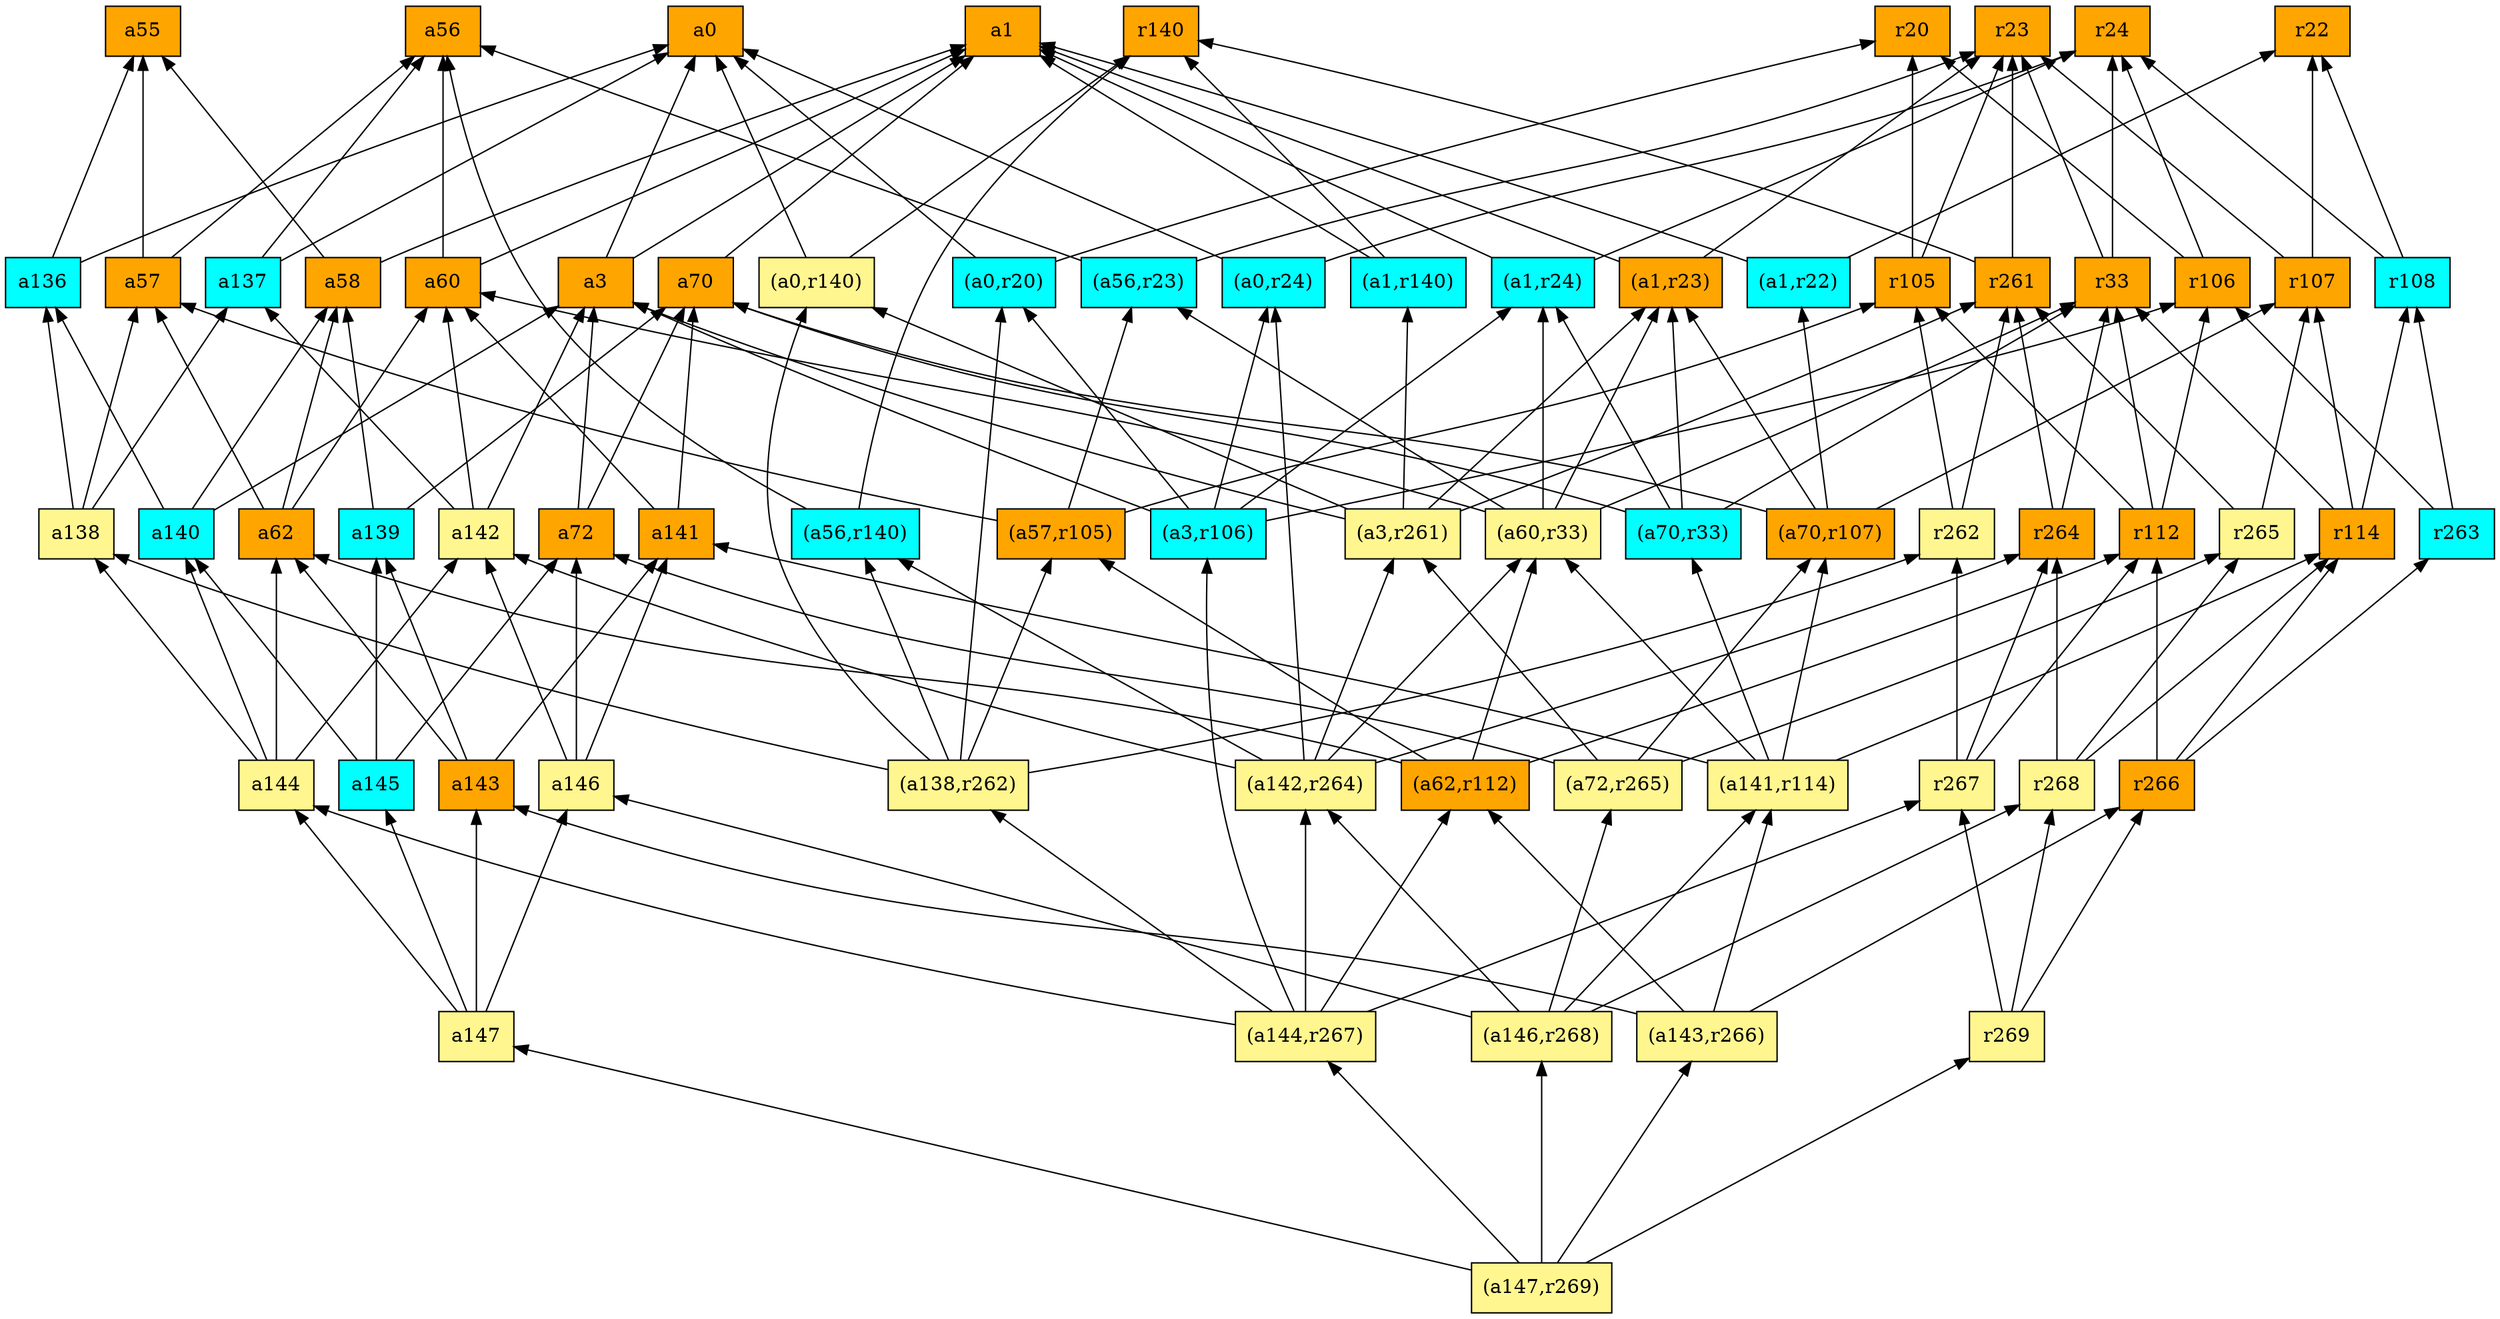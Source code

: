 digraph G {
rankdir=BT;ranksep="2.0";
"(a56,r23)" [shape=record,fillcolor=cyan,style=filled,label="{(a56,r23)}"];
"(a142,r264)" [shape=record,fillcolor=khaki1,style=filled,label="{(a142,r264)}"];
"a141" [shape=record,fillcolor=orange,style=filled,label="{a141}"];
"(a144,r267)" [shape=record,fillcolor=khaki1,style=filled,label="{(a144,r267)}"];
"(a1,r22)" [shape=record,fillcolor=cyan,style=filled,label="{(a1,r22)}"];
"(a138,r262)" [shape=record,fillcolor=khaki1,style=filled,label="{(a138,r262)}"];
"(a143,r266)" [shape=record,fillcolor=khaki1,style=filled,label="{(a143,r266)}"];
"(a70,r107)" [shape=record,fillcolor=orange,style=filled,label="{(a70,r107)}"];
"a145" [shape=record,fillcolor=cyan,style=filled,label="{a145}"];
"(a141,r114)" [shape=record,fillcolor=khaki1,style=filled,label="{(a141,r114)}"];
"r24" [shape=record,fillcolor=orange,style=filled,label="{r24}"];
"a70" [shape=record,fillcolor=orange,style=filled,label="{a70}"];
"r261" [shape=record,fillcolor=orange,style=filled,label="{r261}"];
"(a62,r112)" [shape=record,fillcolor=orange,style=filled,label="{(a62,r112)}"];
"r33" [shape=record,fillcolor=orange,style=filled,label="{r33}"];
"a55" [shape=record,fillcolor=orange,style=filled,label="{a55}"];
"a143" [shape=record,fillcolor=orange,style=filled,label="{a143}"];
"a139" [shape=record,fillcolor=cyan,style=filled,label="{a139}"];
"a142" [shape=record,fillcolor=khaki1,style=filled,label="{a142}"];
"r264" [shape=record,fillcolor=orange,style=filled,label="{r264}"];
"r106" [shape=record,fillcolor=orange,style=filled,label="{r106}"];
"(a70,r33)" [shape=record,fillcolor=cyan,style=filled,label="{(a70,r33)}"];
"r22" [shape=record,fillcolor=orange,style=filled,label="{r22}"];
"(a1,r140)" [shape=record,fillcolor=cyan,style=filled,label="{(a1,r140)}"];
"r267" [shape=record,fillcolor=khaki1,style=filled,label="{r267}"];
"r262" [shape=record,fillcolor=khaki1,style=filled,label="{r262}"];
"(a57,r105)" [shape=record,fillcolor=orange,style=filled,label="{(a57,r105)}"];
"(a56,r140)" [shape=record,fillcolor=cyan,style=filled,label="{(a56,r140)}"];
"(a1,r24)" [shape=record,fillcolor=cyan,style=filled,label="{(a1,r24)}"];
"(a147,r269)" [shape=record,fillcolor=khaki1,style=filled,label="{(a147,r269)}"];
"(a0,r24)" [shape=record,fillcolor=cyan,style=filled,label="{(a0,r24)}"];
"r20" [shape=record,fillcolor=orange,style=filled,label="{r20}"];
"r266" [shape=record,fillcolor=orange,style=filled,label="{r266}"];
"(a0,r20)" [shape=record,fillcolor=cyan,style=filled,label="{(a0,r20)}"];
"a57" [shape=record,fillcolor=orange,style=filled,label="{a57}"];
"a3" [shape=record,fillcolor=orange,style=filled,label="{a3}"];
"r107" [shape=record,fillcolor=orange,style=filled,label="{r107}"];
"(a3,r261)" [shape=record,fillcolor=khaki1,style=filled,label="{(a3,r261)}"];
"r105" [shape=record,fillcolor=orange,style=filled,label="{r105}"];
"r114" [shape=record,fillcolor=orange,style=filled,label="{r114}"];
"r268" [shape=record,fillcolor=khaki1,style=filled,label="{r268}"];
"r263" [shape=record,fillcolor=cyan,style=filled,label="{r263}"];
"a62" [shape=record,fillcolor=orange,style=filled,label="{a62}"];
"(a146,r268)" [shape=record,fillcolor=khaki1,style=filled,label="{(a146,r268)}"];
"a140" [shape=record,fillcolor=cyan,style=filled,label="{a140}"];
"(a72,r265)" [shape=record,fillcolor=khaki1,style=filled,label="{(a72,r265)}"];
"(a3,r106)" [shape=record,fillcolor=cyan,style=filled,label="{(a3,r106)}"];
"(a60,r33)" [shape=record,fillcolor=khaki1,style=filled,label="{(a60,r33)}"];
"r108" [shape=record,fillcolor=cyan,style=filled,label="{r108}"];
"r112" [shape=record,fillcolor=orange,style=filled,label="{r112}"];
"a136" [shape=record,fillcolor=cyan,style=filled,label="{a136}"];
"a58" [shape=record,fillcolor=orange,style=filled,label="{a58}"];
"r265" [shape=record,fillcolor=khaki1,style=filled,label="{r265}"];
"a144" [shape=record,fillcolor=khaki1,style=filled,label="{a144}"];
"a56" [shape=record,fillcolor=orange,style=filled,label="{a56}"];
"a146" [shape=record,fillcolor=khaki1,style=filled,label="{a146}"];
"(a0,r140)" [shape=record,fillcolor=khaki1,style=filled,label="{(a0,r140)}"];
"a137" [shape=record,fillcolor=cyan,style=filled,label="{a137}"];
"a72" [shape=record,fillcolor=orange,style=filled,label="{a72}"];
"a1" [shape=record,fillcolor=orange,style=filled,label="{a1}"];
"(a1,r23)" [shape=record,fillcolor=orange,style=filled,label="{(a1,r23)}"];
"a138" [shape=record,fillcolor=khaki1,style=filled,label="{a138}"];
"r140" [shape=record,fillcolor=orange,style=filled,label="{r140}"];
"a147" [shape=record,fillcolor=khaki1,style=filled,label="{a147}"];
"a60" [shape=record,fillcolor=orange,style=filled,label="{a60}"];
"r23" [shape=record,fillcolor=orange,style=filled,label="{r23}"];
"r269" [shape=record,fillcolor=khaki1,style=filled,label="{r269}"];
"a0" [shape=record,fillcolor=orange,style=filled,label="{a0}"];
"(a56,r23)" -> "a56"
"(a56,r23)" -> "r23"
"(a142,r264)" -> "(a56,r140)"
"(a142,r264)" -> "(a3,r261)"
"(a142,r264)" -> "(a0,r24)"
"(a142,r264)" -> "(a60,r33)"
"(a142,r264)" -> "a142"
"(a142,r264)" -> "r264"
"a141" -> "a60"
"a141" -> "a70"
"(a144,r267)" -> "a144"
"(a144,r267)" -> "r267"
"(a144,r267)" -> "(a3,r106)"
"(a144,r267)" -> "(a142,r264)"
"(a144,r267)" -> "(a62,r112)"
"(a144,r267)" -> "(a138,r262)"
"(a1,r22)" -> "a1"
"(a1,r22)" -> "r22"
"(a138,r262)" -> "(a57,r105)"
"(a138,r262)" -> "(a56,r140)"
"(a138,r262)" -> "a138"
"(a138,r262)" -> "(a0,r20)"
"(a138,r262)" -> "(a0,r140)"
"(a138,r262)" -> "r262"
"(a143,r266)" -> "r266"
"(a143,r266)" -> "(a141,r114)"
"(a143,r266)" -> "(a62,r112)"
"(a143,r266)" -> "a143"
"(a70,r107)" -> "(a1,r22)"
"(a70,r107)" -> "a70"
"(a70,r107)" -> "r107"
"(a70,r107)" -> "(a1,r23)"
"a145" -> "a140"
"a145" -> "a139"
"a145" -> "a72"
"(a141,r114)" -> "(a70,r33)"
"(a141,r114)" -> "(a70,r107)"
"(a141,r114)" -> "a141"
"(a141,r114)" -> "r114"
"(a141,r114)" -> "(a60,r33)"
"a70" -> "a1"
"r261" -> "r23"
"r261" -> "r140"
"(a62,r112)" -> "(a57,r105)"
"(a62,r112)" -> "(a60,r33)"
"(a62,r112)" -> "a62"
"(a62,r112)" -> "r112"
"r33" -> "r24"
"r33" -> "r23"
"a143" -> "a141"
"a143" -> "a139"
"a143" -> "a62"
"a139" -> "a58"
"a139" -> "a70"
"a142" -> "a60"
"a142" -> "a3"
"a142" -> "a137"
"r264" -> "r261"
"r264" -> "r33"
"r106" -> "r20"
"r106" -> "r24"
"(a70,r33)" -> "a70"
"(a70,r33)" -> "(a1,r24)"
"(a70,r33)" -> "r33"
"(a70,r33)" -> "(a1,r23)"
"(a1,r140)" -> "a1"
"(a1,r140)" -> "r140"
"r267" -> "r262"
"r267" -> "r264"
"r267" -> "r112"
"r262" -> "r261"
"r262" -> "r105"
"(a57,r105)" -> "(a56,r23)"
"(a57,r105)" -> "a57"
"(a57,r105)" -> "r105"
"(a56,r140)" -> "a56"
"(a56,r140)" -> "r140"
"(a1,r24)" -> "a1"
"(a1,r24)" -> "r24"
"(a147,r269)" -> "(a144,r267)"
"(a147,r269)" -> "(a143,r266)"
"(a147,r269)" -> "(a146,r268)"
"(a147,r269)" -> "a147"
"(a147,r269)" -> "r269"
"(a0,r24)" -> "a0"
"(a0,r24)" -> "r24"
"r266" -> "r114"
"r266" -> "r263"
"r266" -> "r112"
"(a0,r20)" -> "a0"
"(a0,r20)" -> "r20"
"a57" -> "a56"
"a57" -> "a55"
"a3" -> "a1"
"a3" -> "a0"
"r107" -> "r23"
"r107" -> "r22"
"(a3,r261)" -> "(a1,r23)"
"(a3,r261)" -> "(a1,r140)"
"(a3,r261)" -> "a3"
"(a3,r261)" -> "(a0,r140)"
"(a3,r261)" -> "r261"
"r105" -> "r20"
"r105" -> "r23"
"r114" -> "r107"
"r114" -> "r33"
"r114" -> "r108"
"r268" -> "r114"
"r268" -> "r265"
"r268" -> "r264"
"r263" -> "r106"
"r263" -> "r108"
"a62" -> "a58"
"a62" -> "a60"
"a62" -> "a57"
"(a146,r268)" -> "(a72,r265)"
"(a146,r268)" -> "(a142,r264)"
"(a146,r268)" -> "(a141,r114)"
"(a146,r268)" -> "a146"
"(a146,r268)" -> "r268"
"a140" -> "a136"
"a140" -> "a58"
"a140" -> "a3"
"(a72,r265)" -> "(a70,r107)"
"(a72,r265)" -> "r265"
"(a72,r265)" -> "(a3,r261)"
"(a72,r265)" -> "a72"
"(a3,r106)" -> "r106"
"(a3,r106)" -> "(a1,r24)"
"(a3,r106)" -> "(a0,r20)"
"(a3,r106)" -> "a3"
"(a3,r106)" -> "(a0,r24)"
"(a60,r33)" -> "(a56,r23)"
"(a60,r33)" -> "(a1,r23)"
"(a60,r33)" -> "(a1,r24)"
"(a60,r33)" -> "a60"
"(a60,r33)" -> "r33"
"r108" -> "r24"
"r108" -> "r22"
"r112" -> "r106"
"r112" -> "r105"
"r112" -> "r33"
"a136" -> "a0"
"a136" -> "a55"
"a58" -> "a1"
"a58" -> "a55"
"r265" -> "r107"
"r265" -> "r261"
"a144" -> "a138"
"a144" -> "a140"
"a144" -> "a142"
"a144" -> "a62"
"a146" -> "a141"
"a146" -> "a142"
"a146" -> "a72"
"(a0,r140)" -> "a0"
"(a0,r140)" -> "r140"
"a137" -> "a56"
"a137" -> "a0"
"a72" -> "a3"
"a72" -> "a70"
"(a1,r23)" -> "a1"
"(a1,r23)" -> "r23"
"a138" -> "a136"
"a138" -> "a57"
"a138" -> "a137"
"a147" -> "a145"
"a147" -> "a143"
"a147" -> "a144"
"a147" -> "a146"
"a60" -> "a1"
"a60" -> "a56"
"r269" -> "r266"
"r269" -> "r268"
"r269" -> "r267"
}
